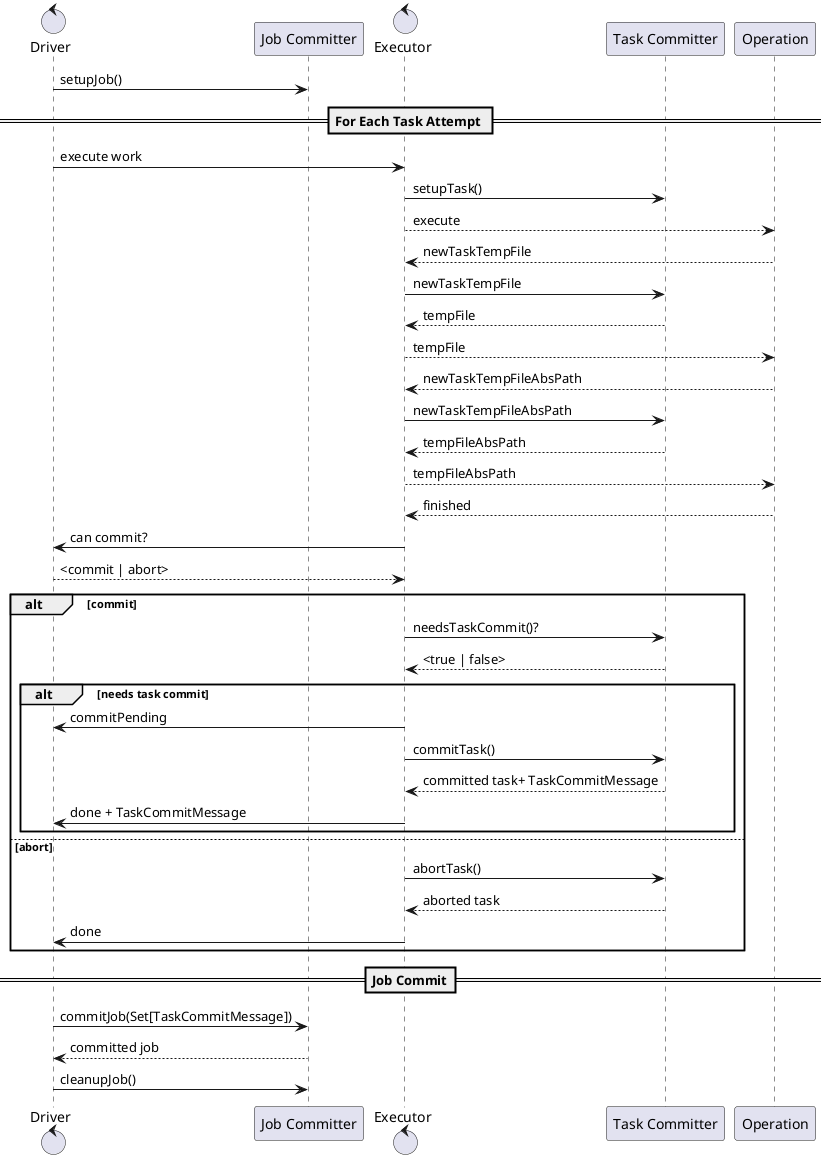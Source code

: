@startuml

'define icons
control Driver
participant "Job Committer"
control Executor
participant "Task Committer"
participant Operation

' protocol
'== Initialization ==

Driver -> "Job Committer": setupJob()

== For Each Task Attempt ==
Driver -> Executor: execute work
Executor -> "Task Committer": setupTask()
Executor --> Operation: execute
Executor <-- Operation: newTaskTempFile
Executor -> "Task Committer": newTaskTempFile
Executor <-- "Task Committer": tempFile
Executor --> Operation: tempFile

Executor <-- Operation: newTaskTempFileAbsPath
Executor -> "Task Committer": newTaskTempFileAbsPath
Executor <-- "Task Committer": tempFileAbsPath
Executor --> Operation: tempFileAbsPath

Executor <-- Operation: finished

Executor -> Driver: can commit?
Executor <-- Driver:  <commit | abort>

alt commit
  Executor -> "Task Committer": needsTaskCommit()?
  Executor <-- "Task Committer": <true | false>
    alt needs task commit
    Executor -> Driver: commitPending
    Executor -> "Task Committer": commitTask()
    Executor <-- "Task Committer": committed task+ TaskCommitMessage
    Executor -> Driver : done + TaskCommitMessage
    end

else abort
  Executor -> "Task Committer": abortTask()
  Executor <-- "Task Committer": aborted task
  Executor -> Driver : done
end


== Job Commit==


Driver -> "Job Committer": commitJob(Set[TaskCommitMessage])
Driver <-- "Job Committer": committed job
Driver -> "Job Committer": cleanupJob()


@enduml
